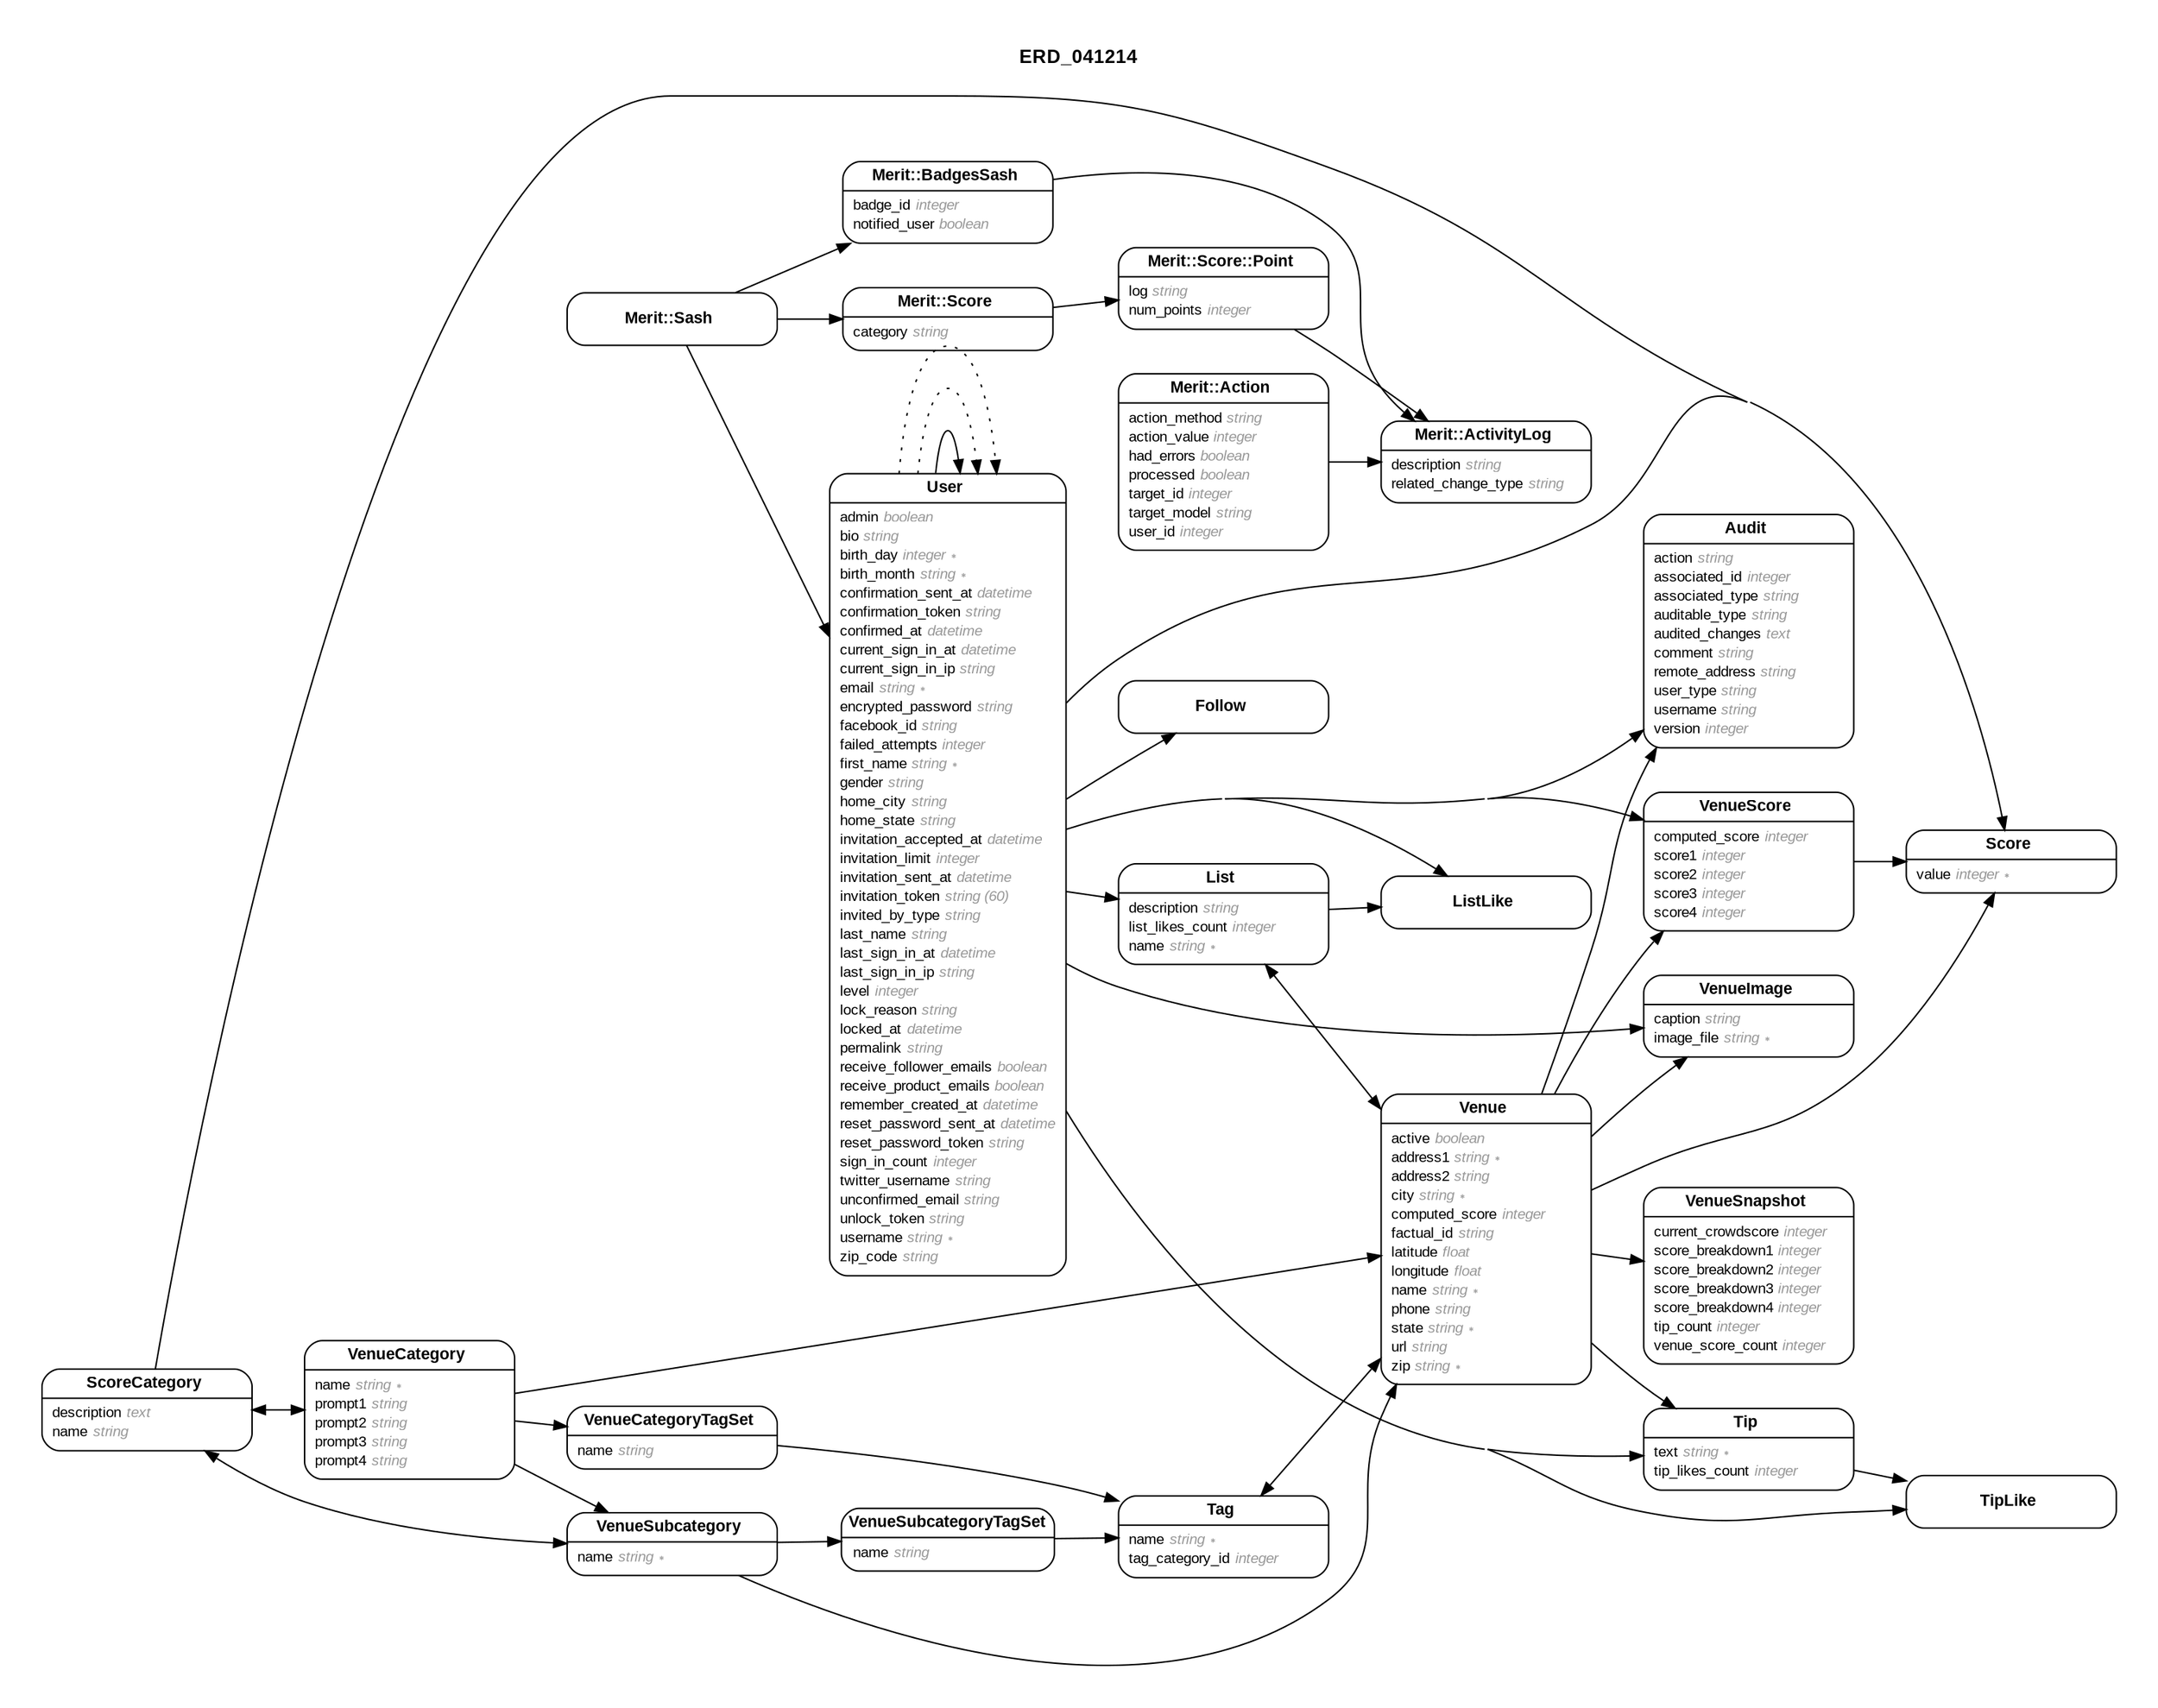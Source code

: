 digraph Crowdscore {
rankdir = "LR";
ranksep = "0.5";
nodesep = "0.4";
pad = "0.4,0.4";
margin = "0,0";
concentrate = "true";
labelloc = "t";
fontsize = "13";
fontname = "Arial Bold";
node[ shape  =  "Mrecord" , fontsize  =  "10" , fontname  =  "Arial" , margin  =  "0.07,0.05" , penwidth  =  "1.0"];
edge[ fontname  =  "Arial" , fontsize  =  "7" , dir  =  "both" , arrowsize  =  "0.9" , penwidth  =  "1.0" , labelangle  =  "32" , labeldistance  =  "1.8"];
label = "ERD_041214\n\n";
m_Audit [label = <<table border="0" align="center" cellspacing="0.5" cellpadding="0" width="134">
  <tr><td align="center" valign="bottom" width="130"><font face="Arial Bold" point-size="11">Audit</font></td></tr>
</table>
|
<table border="0" align="left" cellspacing="2" cellpadding="0" width="134">
  <tr><td align="left" width="130" port="action">action <font face="Arial Italic" color="grey60">string</font></td></tr>
  <tr><td align="left" width="130" port="associated_id">associated_id <font face="Arial Italic" color="grey60">integer</font></td></tr>
  <tr><td align="left" width="130" port="associated_type">associated_type <font face="Arial Italic" color="grey60">string</font></td></tr>
  <tr><td align="left" width="130" port="auditable_type">auditable_type <font face="Arial Italic" color="grey60">string</font></td></tr>
  <tr><td align="left" width="130" port="audited_changes">audited_changes <font face="Arial Italic" color="grey60">text</font></td></tr>
  <tr><td align="left" width="130" port="comment">comment <font face="Arial Italic" color="grey60">string</font></td></tr>
  <tr><td align="left" width="130" port="remote_address">remote_address <font face="Arial Italic" color="grey60">string</font></td></tr>
  <tr><td align="left" width="130" port="user_type">user_type <font face="Arial Italic" color="grey60">string</font></td></tr>
  <tr><td align="left" width="130" port="username">username <font face="Arial Italic" color="grey60">string</font></td></tr>
  <tr><td align="left" width="130" port="version">version <font face="Arial Italic" color="grey60">integer</font></td></tr>
</table>
>];
m_Follow [label = <<table border="0" align="center" cellspacing="0.5" cellpadding="0" width="134">
  <tr><td align="center" valign="bottom" width="130"><font face="Arial Bold" point-size="11">Follow</font></td></tr>
</table>
>];
m_List [label = <<table border="0" align="center" cellspacing="0.5" cellpadding="0" width="134">
  <tr><td align="center" valign="bottom" width="130"><font face="Arial Bold" point-size="11">List</font></td></tr>
</table>
|
<table border="0" align="left" cellspacing="2" cellpadding="0" width="134">
  <tr><td align="left" width="130" port="description">description <font face="Arial Italic" color="grey60">string</font></td></tr>
  <tr><td align="left" width="130" port="list_likes_count">list_likes_count <font face="Arial Italic" color="grey60">integer</font></td></tr>
  <tr><td align="left" width="130" port="name">name <font face="Arial Italic" color="grey60">string ∗</font></td></tr>
</table>
>];
m_ListLike [label = <<table border="0" align="center" cellspacing="0.5" cellpadding="0" width="134">
  <tr><td align="center" valign="bottom" width="130"><font face="Arial Bold" point-size="11">ListLike</font></td></tr>
</table>
>];
"m_Merit::Action" [label = <<table border="0" align="center" cellspacing="0.5" cellpadding="0" width="134">
  <tr><td align="center" valign="bottom" width="130"><font face="Arial Bold" point-size="11">Merit::Action</font></td></tr>
</table>
|
<table border="0" align="left" cellspacing="2" cellpadding="0" width="134">
  <tr><td align="left" width="130" port="action_method">action_method <font face="Arial Italic" color="grey60">string</font></td></tr>
  <tr><td align="left" width="130" port="action_value">action_value <font face="Arial Italic" color="grey60">integer</font></td></tr>
  <tr><td align="left" width="130" port="had_errors">had_errors <font face="Arial Italic" color="grey60">boolean</font></td></tr>
  <tr><td align="left" width="130" port="processed">processed <font face="Arial Italic" color="grey60">boolean</font></td></tr>
  <tr><td align="left" width="130" port="target_id">target_id <font face="Arial Italic" color="grey60">integer</font></td></tr>
  <tr><td align="left" width="130" port="target_model">target_model <font face="Arial Italic" color="grey60">string</font></td></tr>
  <tr><td align="left" width="130" port="user_id">user_id <font face="Arial Italic" color="grey60">integer</font></td></tr>
</table>
>];
"m_Merit::ActivityLog" [label = <<table border="0" align="center" cellspacing="0.5" cellpadding="0" width="134">
  <tr><td align="center" valign="bottom" width="130"><font face="Arial Bold" point-size="11">Merit::ActivityLog</font></td></tr>
</table>
|
<table border="0" align="left" cellspacing="2" cellpadding="0" width="134">
  <tr><td align="left" width="130" port="description">description <font face="Arial Italic" color="grey60">string</font></td></tr>
  <tr><td align="left" width="130" port="related_change_type">related_change_type <font face="Arial Italic" color="grey60">string</font></td></tr>
</table>
>];
"m_Merit::BadgesSash" [label = <<table border="0" align="center" cellspacing="0.5" cellpadding="0" width="134">
  <tr><td align="center" valign="bottom" width="130"><font face="Arial Bold" point-size="11">Merit::BadgesSash</font></td></tr>
</table>
|
<table border="0" align="left" cellspacing="2" cellpadding="0" width="134">
  <tr><td align="left" width="130" port="badge_id">badge_id <font face="Arial Italic" color="grey60">integer</font></td></tr>
  <tr><td align="left" width="130" port="notified_user">notified_user <font face="Arial Italic" color="grey60">boolean</font></td></tr>
</table>
>];
"m_Merit::Sash" [label = <<table border="0" align="center" cellspacing="0.5" cellpadding="0" width="134">
  <tr><td align="center" valign="bottom" width="130"><font face="Arial Bold" point-size="11">Merit::Sash</font></td></tr>
</table>
>];
"m_Merit::Score" [label = <<table border="0" align="center" cellspacing="0.5" cellpadding="0" width="134">
  <tr><td align="center" valign="bottom" width="130"><font face="Arial Bold" point-size="11">Merit::Score</font></td></tr>
</table>
|
<table border="0" align="left" cellspacing="2" cellpadding="0" width="134">
  <tr><td align="left" width="130" port="category">category <font face="Arial Italic" color="grey60">string</font></td></tr>
</table>
>];
"m_Merit::Score::Point" [label = <<table border="0" align="center" cellspacing="0.5" cellpadding="0" width="134">
  <tr><td align="center" valign="bottom" width="130"><font face="Arial Bold" point-size="11">Merit::Score::Point</font></td></tr>
</table>
|
<table border="0" align="left" cellspacing="2" cellpadding="0" width="134">
  <tr><td align="left" width="130" port="log">log <font face="Arial Italic" color="grey60">string</font></td></tr>
  <tr><td align="left" width="130" port="num_points">num_points <font face="Arial Italic" color="grey60">integer</font></td></tr>
</table>
>];
m_Score [label = <<table border="0" align="center" cellspacing="0.5" cellpadding="0" width="134">
  <tr><td align="center" valign="bottom" width="130"><font face="Arial Bold" point-size="11">Score</font></td></tr>
</table>
|
<table border="0" align="left" cellspacing="2" cellpadding="0" width="134">
  <tr><td align="left" width="130" port="value">value <font face="Arial Italic" color="grey60">integer ∗</font></td></tr>
</table>
>];
m_ScoreCategory [label = <<table border="0" align="center" cellspacing="0.5" cellpadding="0" width="134">
  <tr><td align="center" valign="bottom" width="130"><font face="Arial Bold" point-size="11">ScoreCategory</font></td></tr>
</table>
|
<table border="0" align="left" cellspacing="2" cellpadding="0" width="134">
  <tr><td align="left" width="130" port="description">description <font face="Arial Italic" color="grey60">text</font></td></tr>
  <tr><td align="left" width="130" port="name">name <font face="Arial Italic" color="grey60">string</font></td></tr>
</table>
>];
m_Tag [label = <<table border="0" align="center" cellspacing="0.5" cellpadding="0" width="134">
  <tr><td align="center" valign="bottom" width="130"><font face="Arial Bold" point-size="11">Tag</font></td></tr>
</table>
|
<table border="0" align="left" cellspacing="2" cellpadding="0" width="134">
  <tr><td align="left" width="130" port="name">name <font face="Arial Italic" color="grey60">string ∗</font></td></tr>
  <tr><td align="left" width="130" port="tag_category_id">tag_category_id <font face="Arial Italic" color="grey60">integer</font></td></tr>
</table>
>];
m_Tip [label = <<table border="0" align="center" cellspacing="0.5" cellpadding="0" width="134">
  <tr><td align="center" valign="bottom" width="130"><font face="Arial Bold" point-size="11">Tip</font></td></tr>
</table>
|
<table border="0" align="left" cellspacing="2" cellpadding="0" width="134">
  <tr><td align="left" width="130" port="text">text <font face="Arial Italic" color="grey60">string ∗</font></td></tr>
  <tr><td align="left" width="130" port="tip_likes_count">tip_likes_count <font face="Arial Italic" color="grey60">integer</font></td></tr>
</table>
>];
m_TipLike [label = <<table border="0" align="center" cellspacing="0.5" cellpadding="0" width="134">
  <tr><td align="center" valign="bottom" width="130"><font face="Arial Bold" point-size="11">TipLike</font></td></tr>
</table>
>];
m_User [label = <<table border="0" align="center" cellspacing="0.5" cellpadding="0" width="134">
  <tr><td align="center" valign="bottom" width="130"><font face="Arial Bold" point-size="11">User</font></td></tr>
</table>
|
<table border="0" align="left" cellspacing="2" cellpadding="0" width="134">
  <tr><td align="left" width="130" port="admin">admin <font face="Arial Italic" color="grey60">boolean</font></td></tr>
  <tr><td align="left" width="130" port="bio">bio <font face="Arial Italic" color="grey60">string</font></td></tr>
  <tr><td align="left" width="130" port="birth_day">birth_day <font face="Arial Italic" color="grey60">integer ∗</font></td></tr>
  <tr><td align="left" width="130" port="birth_month">birth_month <font face="Arial Italic" color="grey60">string ∗</font></td></tr>
  <tr><td align="left" width="130" port="confirmation_sent_at">confirmation_sent_at <font face="Arial Italic" color="grey60">datetime</font></td></tr>
  <tr><td align="left" width="130" port="confirmation_token">confirmation_token <font face="Arial Italic" color="grey60">string</font></td></tr>
  <tr><td align="left" width="130" port="confirmed_at">confirmed_at <font face="Arial Italic" color="grey60">datetime</font></td></tr>
  <tr><td align="left" width="130" port="current_sign_in_at">current_sign_in_at <font face="Arial Italic" color="grey60">datetime</font></td></tr>
  <tr><td align="left" width="130" port="current_sign_in_ip">current_sign_in_ip <font face="Arial Italic" color="grey60">string</font></td></tr>
  <tr><td align="left" width="130" port="email">email <font face="Arial Italic" color="grey60">string ∗</font></td></tr>
  <tr><td align="left" width="130" port="encrypted_password">encrypted_password <font face="Arial Italic" color="grey60">string</font></td></tr>
  <tr><td align="left" width="130" port="facebook_id">facebook_id <font face="Arial Italic" color="grey60">string</font></td></tr>
  <tr><td align="left" width="130" port="failed_attempts">failed_attempts <font face="Arial Italic" color="grey60">integer</font></td></tr>
  <tr><td align="left" width="130" port="first_name">first_name <font face="Arial Italic" color="grey60">string ∗</font></td></tr>
  <tr><td align="left" width="130" port="gender">gender <font face="Arial Italic" color="grey60">string</font></td></tr>
  <tr><td align="left" width="130" port="home_city">home_city <font face="Arial Italic" color="grey60">string</font></td></tr>
  <tr><td align="left" width="130" port="home_state">home_state <font face="Arial Italic" color="grey60">string</font></td></tr>
  <tr><td align="left" width="130" port="invitation_accepted_at">invitation_accepted_at <font face="Arial Italic" color="grey60">datetime</font></td></tr>
  <tr><td align="left" width="130" port="invitation_limit">invitation_limit <font face="Arial Italic" color="grey60">integer</font></td></tr>
  <tr><td align="left" width="130" port="invitation_sent_at">invitation_sent_at <font face="Arial Italic" color="grey60">datetime</font></td></tr>
  <tr><td align="left" width="130" port="invitation_token">invitation_token <font face="Arial Italic" color="grey60">string (60)</font></td></tr>
  <tr><td align="left" width="130" port="invited_by_type">invited_by_type <font face="Arial Italic" color="grey60">string</font></td></tr>
  <tr><td align="left" width="130" port="last_name">last_name <font face="Arial Italic" color="grey60">string</font></td></tr>
  <tr><td align="left" width="130" port="last_sign_in_at">last_sign_in_at <font face="Arial Italic" color="grey60">datetime</font></td></tr>
  <tr><td align="left" width="130" port="last_sign_in_ip">last_sign_in_ip <font face="Arial Italic" color="grey60">string</font></td></tr>
  <tr><td align="left" width="130" port="level">level <font face="Arial Italic" color="grey60">integer</font></td></tr>
  <tr><td align="left" width="130" port="lock_reason">lock_reason <font face="Arial Italic" color="grey60">string</font></td></tr>
  <tr><td align="left" width="130" port="locked_at">locked_at <font face="Arial Italic" color="grey60">datetime</font></td></tr>
  <tr><td align="left" width="130" port="permalink">permalink <font face="Arial Italic" color="grey60">string</font></td></tr>
  <tr><td align="left" width="130" port="receive_follower_emails">receive_follower_emails <font face="Arial Italic" color="grey60">boolean</font></td></tr>
  <tr><td align="left" width="130" port="receive_product_emails">receive_product_emails <font face="Arial Italic" color="grey60">boolean</font></td></tr>
  <tr><td align="left" width="130" port="remember_created_at">remember_created_at <font face="Arial Italic" color="grey60">datetime</font></td></tr>
  <tr><td align="left" width="130" port="reset_password_sent_at">reset_password_sent_at <font face="Arial Italic" color="grey60">datetime</font></td></tr>
  <tr><td align="left" width="130" port="reset_password_token">reset_password_token <font face="Arial Italic" color="grey60">string</font></td></tr>
  <tr><td align="left" width="130" port="sign_in_count">sign_in_count <font face="Arial Italic" color="grey60">integer</font></td></tr>
  <tr><td align="left" width="130" port="twitter_username">twitter_username <font face="Arial Italic" color="grey60">string</font></td></tr>
  <tr><td align="left" width="130" port="unconfirmed_email">unconfirmed_email <font face="Arial Italic" color="grey60">string</font></td></tr>
  <tr><td align="left" width="130" port="unlock_token">unlock_token <font face="Arial Italic" color="grey60">string</font></td></tr>
  <tr><td align="left" width="130" port="username">username <font face="Arial Italic" color="grey60">string ∗</font></td></tr>
  <tr><td align="left" width="130" port="zip_code">zip_code <font face="Arial Italic" color="grey60">string</font></td></tr>
</table>
>];
m_Venue [label = <<table border="0" align="center" cellspacing="0.5" cellpadding="0" width="134">
  <tr><td align="center" valign="bottom" width="130"><font face="Arial Bold" point-size="11">Venue</font></td></tr>
</table>
|
<table border="0" align="left" cellspacing="2" cellpadding="0" width="134">
  <tr><td align="left" width="130" port="active">active <font face="Arial Italic" color="grey60">boolean</font></td></tr>
  <tr><td align="left" width="130" port="address1">address1 <font face="Arial Italic" color="grey60">string ∗</font></td></tr>
  <tr><td align="left" width="130" port="address2">address2 <font face="Arial Italic" color="grey60">string</font></td></tr>
  <tr><td align="left" width="130" port="city">city <font face="Arial Italic" color="grey60">string ∗</font></td></tr>
  <tr><td align="left" width="130" port="computed_score">computed_score <font face="Arial Italic" color="grey60">integer</font></td></tr>
  <tr><td align="left" width="130" port="factual_id">factual_id <font face="Arial Italic" color="grey60">string</font></td></tr>
  <tr><td align="left" width="130" port="latitude">latitude <font face="Arial Italic" color="grey60">float</font></td></tr>
  <tr><td align="left" width="130" port="longitude">longitude <font face="Arial Italic" color="grey60">float</font></td></tr>
  <tr><td align="left" width="130" port="name">name <font face="Arial Italic" color="grey60">string ∗</font></td></tr>
  <tr><td align="left" width="130" port="phone">phone <font face="Arial Italic" color="grey60">string</font></td></tr>
  <tr><td align="left" width="130" port="state">state <font face="Arial Italic" color="grey60">string ∗</font></td></tr>
  <tr><td align="left" width="130" port="url">url <font face="Arial Italic" color="grey60">string</font></td></tr>
  <tr><td align="left" width="130" port="zip">zip <font face="Arial Italic" color="grey60">string ∗</font></td></tr>
</table>
>];
m_VenueCategory [label = <<table border="0" align="center" cellspacing="0.5" cellpadding="0" width="134">
  <tr><td align="center" valign="bottom" width="130"><font face="Arial Bold" point-size="11">VenueCategory</font></td></tr>
</table>
|
<table border="0" align="left" cellspacing="2" cellpadding="0" width="134">
  <tr><td align="left" width="130" port="name">name <font face="Arial Italic" color="grey60">string ∗</font></td></tr>
  <tr><td align="left" width="130" port="prompt1">prompt1 <font face="Arial Italic" color="grey60">string</font></td></tr>
  <tr><td align="left" width="130" port="prompt2">prompt2 <font face="Arial Italic" color="grey60">string</font></td></tr>
  <tr><td align="left" width="130" port="prompt3">prompt3 <font face="Arial Italic" color="grey60">string</font></td></tr>
  <tr><td align="left" width="130" port="prompt4">prompt4 <font face="Arial Italic" color="grey60">string</font></td></tr>
</table>
>];
m_VenueCategoryTagSet [label = <<table border="0" align="center" cellspacing="0.5" cellpadding="0" width="134">
  <tr><td align="center" valign="bottom" width="130"><font face="Arial Bold" point-size="11">VenueCategoryTagSet</font></td></tr>
</table>
|
<table border="0" align="left" cellspacing="2" cellpadding="0" width="134">
  <tr><td align="left" width="130" port="name">name <font face="Arial Italic" color="grey60">string</font></td></tr>
</table>
>];
m_VenueImage [label = <<table border="0" align="center" cellspacing="0.5" cellpadding="0" width="134">
  <tr><td align="center" valign="bottom" width="130"><font face="Arial Bold" point-size="11">VenueImage</font></td></tr>
</table>
|
<table border="0" align="left" cellspacing="2" cellpadding="0" width="134">
  <tr><td align="left" width="130" port="caption">caption <font face="Arial Italic" color="grey60">string</font></td></tr>
  <tr><td align="left" width="130" port="image_file">image_file <font face="Arial Italic" color="grey60">string ∗</font></td></tr>
</table>
>];
m_VenueScore [label = <<table border="0" align="center" cellspacing="0.5" cellpadding="0" width="134">
  <tr><td align="center" valign="bottom" width="130"><font face="Arial Bold" point-size="11">VenueScore</font></td></tr>
</table>
|
<table border="0" align="left" cellspacing="2" cellpadding="0" width="134">
  <tr><td align="left" width="130" port="computed_score">computed_score <font face="Arial Italic" color="grey60">integer</font></td></tr>
  <tr><td align="left" width="130" port="score1">score1 <font face="Arial Italic" color="grey60">integer</font></td></tr>
  <tr><td align="left" width="130" port="score2">score2 <font face="Arial Italic" color="grey60">integer</font></td></tr>
  <tr><td align="left" width="130" port="score3">score3 <font face="Arial Italic" color="grey60">integer</font></td></tr>
  <tr><td align="left" width="130" port="score4">score4 <font face="Arial Italic" color="grey60">integer</font></td></tr>
</table>
>];
m_VenueSnapshot [label = <<table border="0" align="center" cellspacing="0.5" cellpadding="0" width="134">
  <tr><td align="center" valign="bottom" width="130"><font face="Arial Bold" point-size="11">VenueSnapshot</font></td></tr>
</table>
|
<table border="0" align="left" cellspacing="2" cellpadding="0" width="134">
  <tr><td align="left" width="130" port="current_crowdscore">current_crowdscore <font face="Arial Italic" color="grey60">integer</font></td></tr>
  <tr><td align="left" width="130" port="score_breakdown1">score_breakdown1 <font face="Arial Italic" color="grey60">integer</font></td></tr>
  <tr><td align="left" width="130" port="score_breakdown2">score_breakdown2 <font face="Arial Italic" color="grey60">integer</font></td></tr>
  <tr><td align="left" width="130" port="score_breakdown3">score_breakdown3 <font face="Arial Italic" color="grey60">integer</font></td></tr>
  <tr><td align="left" width="130" port="score_breakdown4">score_breakdown4 <font face="Arial Italic" color="grey60">integer</font></td></tr>
  <tr><td align="left" width="130" port="tip_count">tip_count <font face="Arial Italic" color="grey60">integer</font></td></tr>
  <tr><td align="left" width="130" port="venue_score_count">venue_score_count <font face="Arial Italic" color="grey60">integer</font></td></tr>
</table>
>];
m_VenueSubcategory [label = <<table border="0" align="center" cellspacing="0.5" cellpadding="0" width="134">
  <tr><td align="center" valign="bottom" width="130"><font face="Arial Bold" point-size="11">VenueSubcategory</font></td></tr>
</table>
|
<table border="0" align="left" cellspacing="2" cellpadding="0" width="134">
  <tr><td align="left" width="130" port="name">name <font face="Arial Italic" color="grey60">string ∗</font></td></tr>
</table>
>];
m_VenueSubcategoryTagSet [label = <<table border="0" align="center" cellspacing="0.5" cellpadding="0" width="134">
  <tr><td align="center" valign="bottom" width="130"><font face="Arial Bold" point-size="11">VenueSubcategoryTagSet</font></td></tr>
</table>
|
<table border="0" align="left" cellspacing="2" cellpadding="0" width="134">
  <tr><td align="left" width="130" port="name">name <font face="Arial Italic" color="grey60">string</font></td></tr>
</table>
>];
  m_Venue -> m_Audit [arrowhead = "normal", arrowtail = "none", weight = "1"];
  m_User -> m_Audit [arrowhead = "normal", arrowtail = "none", weight = "1"];
  "m_Merit::Action" -> "m_Merit::ActivityLog" [arrowhead = "normal", arrowtail = "none", weight = "2"];
  "m_Merit::BadgesSash" -> "m_Merit::ActivityLog" [arrowhead = "normal", arrowtail = "none", weight = "1"];
  "m_Merit::Score::Point" -> "m_Merit::ActivityLog" [arrowhead = "normal", arrowtail = "none", weight = "1"];
  "m_Merit::Sash" -> "m_Merit::BadgesSash" [arrowhead = "normal", arrowtail = "none", weight = "2"];
  "m_Merit::Sash" -> "m_Merit::Score" [arrowhead = "normal", arrowtail = "none", weight = "2"];
  "m_Merit::Score" -> "m_Merit::Score::Point" [arrowhead = "normal", arrowtail = "none", weight = "2"];
  "m_Merit::Sash" -> m_User [arrowhead = "normal", arrowtail = "none", weight = "1"];
  m_User -> m_User [arrowhead = "normal", arrowtail = "none", weight = "1"];
  m_User -> m_VenueScore [arrowhead = "normal", arrowtail = "none", weight = "2"];
  m_User -> m_Score [arrowhead = "normal", arrowtail = "none", weight = "2"];
  m_User -> m_Tip [arrowhead = "normal", arrowtail = "none", weight = "2"];
  m_User -> m_TipLike [arrowhead = "normal", arrowtail = "none", weight = "2"];
  m_User -> m_Tip [style = "dotted", arrowhead = "normal", arrowtail = "none", weight = "2", constraint = "false"];
  m_User -> m_List [arrowhead = "normal", arrowtail = "none", weight = "2"];
  m_User -> m_ListLike [arrowhead = "normal", arrowtail = "none", weight = "2"];
  m_User -> m_List [style = "dotted", arrowhead = "normal", arrowtail = "none", weight = "2", constraint = "false"];
  m_User -> m_Follow [arrowhead = "normal", arrowtail = "none", weight = "2"];
  m_User -> m_User [style = "dotted", arrowhead = "normal", arrowtail = "none", weight = "1", constraint = "false"];
  m_User -> m_Follow [arrowhead = "normal", arrowtail = "none", weight = "2"];
  m_User -> m_User [style = "dotted", arrowhead = "normal", arrowtail = "none", weight = "1", constraint = "false"];
  m_VenueCategory -> m_Venue [arrowhead = "normal", arrowtail = "none", weight = "2"];
  m_VenueSubcategory -> m_Venue [arrowhead = "normal", arrowtail = "none", weight = "2"];
  m_Venue -> m_VenueScore [arrowhead = "normal", arrowtail = "none", weight = "2"];
  m_Venue -> m_Tip [arrowhead = "normal", arrowtail = "none", weight = "2"];
  m_Venue -> m_VenueImage [arrowhead = "normal", arrowtail = "none", weight = "2"];
  m_Venue -> m_VenueSnapshot [arrowhead = "normal", arrowtail = "none", weight = "2"];
  m_Venue -> m_Score [arrowhead = "normal", arrowtail = "none", weight = "2"];
  m_List -> m_Venue [arrowhead = "normal", arrowtail = "normal", weight = "2"];
  m_Tag -> m_Venue [arrowhead = "normal", arrowtail = "normal", weight = "2"];
  m_List -> m_ListLike [arrowhead = "normal", arrowtail = "none", weight = "2"];
  m_Tip -> m_TipLike [arrowhead = "normal", arrowtail = "none", weight = "2"];
  m_User -> m_VenueImage [arrowhead = "normal", arrowtail = "none", weight = "1"];
  m_VenueScore -> m_Score [arrowhead = "normal", arrowtail = "none", weight = "2"];
  m_VenueCategory -> m_VenueSubcategory [arrowhead = "normal", arrowtail = "none", weight = "2"];
  m_ScoreCategory -> m_VenueSubcategory [arrowhead = "normal", arrowtail = "normal", weight = "2"];
  m_VenueSubcategory -> m_VenueSubcategoryTagSet [arrowhead = "normal", arrowtail = "none", weight = "2"];
  m_ScoreCategory -> m_VenueCategory [arrowhead = "normal", arrowtail = "normal", weight = "2"];
  m_VenueCategory -> m_VenueCategoryTagSet [arrowhead = "normal", arrowtail = "none", weight = "2"];
  m_ScoreCategory -> m_Score [arrowhead = "normal", arrowtail = "none", weight = "2"];
  m_VenueCategoryTagSet -> m_Tag [arrowhead = "normal", arrowtail = "none", weight = "2"];
  m_VenueSubcategoryTagSet -> m_Tag [arrowhead = "normal", arrowtail = "none", weight = "2"];
}
